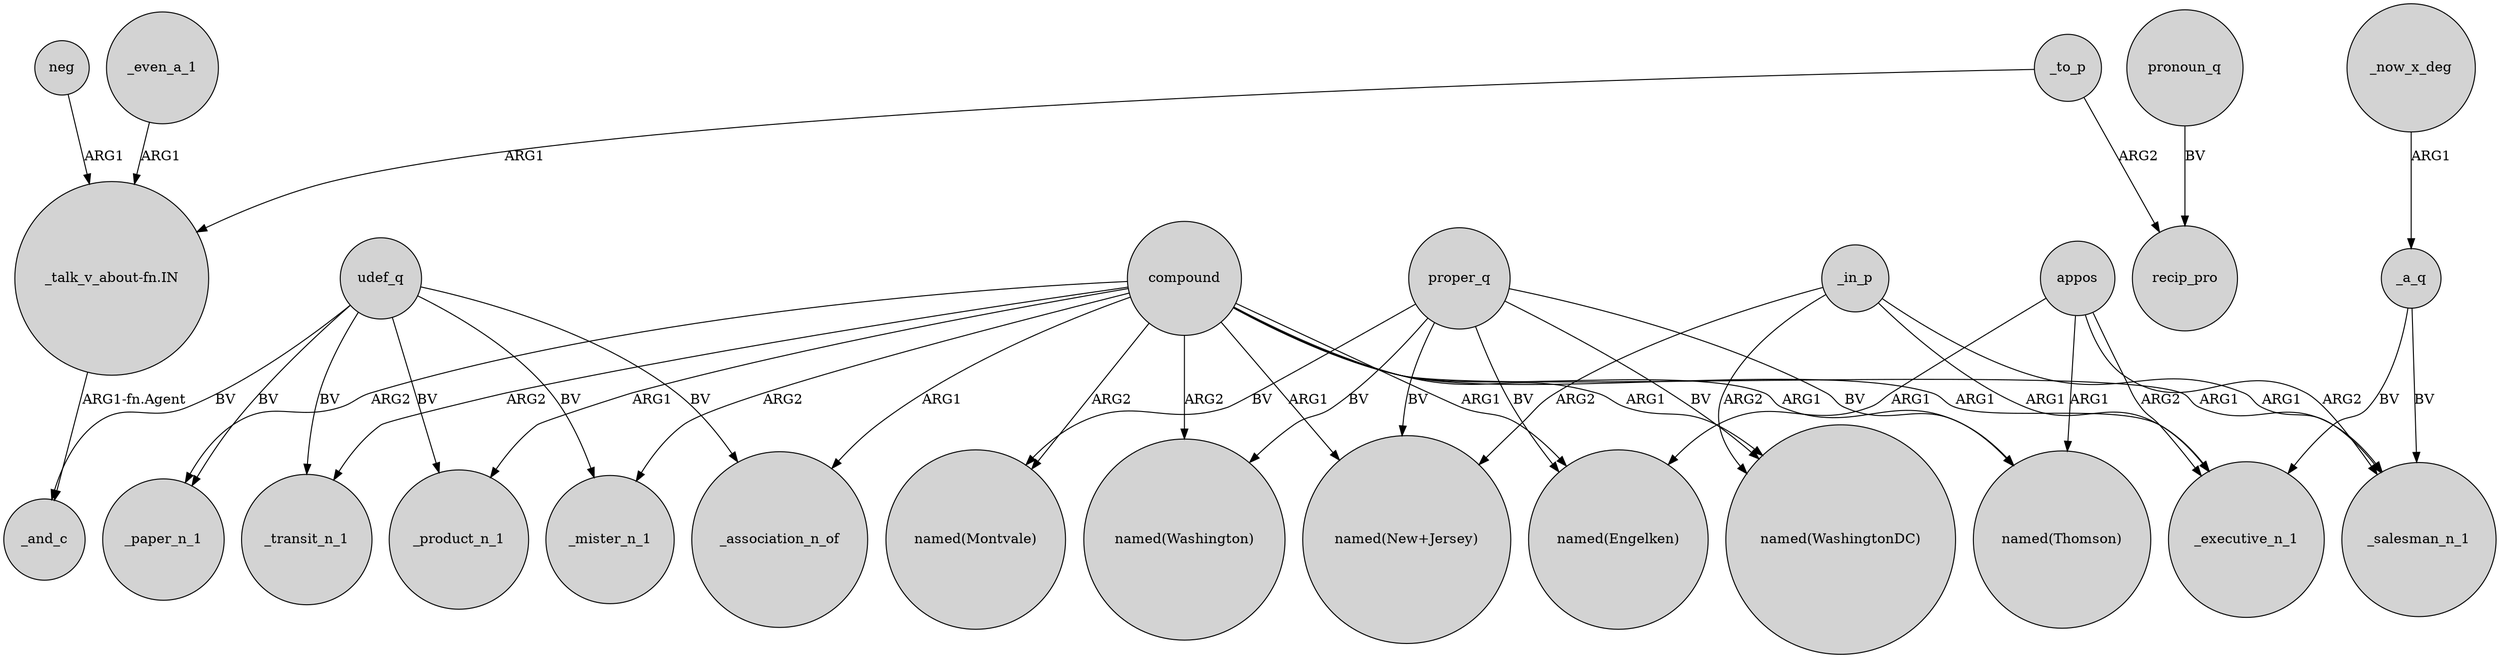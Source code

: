 digraph {
	node [shape=circle style=filled]
	udef_q -> _transit_n_1 [label=BV]
	compound -> _product_n_1 [label=ARG1]
	compound -> "named(Engelken)" [label=ARG1]
	proper_q -> "named(Thomson)" [label=BV]
	_in_p -> _executive_n_1 [label=ARG1]
	appos -> "named(Thomson)" [label=ARG1]
	compound -> _mister_n_1 [label=ARG2]
	_in_p -> "named(WashingtonDC)" [label=ARG2]
	appos -> _executive_n_1 [label=ARG2]
	proper_q -> "named(New+Jersey)" [label=BV]
	compound -> "named(WashingtonDC)" [label=ARG1]
	compound -> _executive_n_1 [label=ARG1]
	_to_p -> "_talk_v_about-fn.IN" [label=ARG1]
	udef_q -> _mister_n_1 [label=BV]
	proper_q -> "named(WashingtonDC)" [label=BV]
	_in_p -> "named(New+Jersey)" [label=ARG2]
	compound -> "named(Thomson)" [label=ARG1]
	proper_q -> "named(Montvale)" [label=BV]
	proper_q -> "named(Washington)" [label=BV]
	_a_q -> _salesman_n_1 [label=BV]
	pronoun_q -> recip_pro [label=BV]
	udef_q -> _association_n_of [label=BV]
	compound -> _paper_n_1 [label=ARG2]
	proper_q -> "named(Engelken)" [label=BV]
	appos -> "named(Engelken)" [label=ARG1]
	appos -> _salesman_n_1 [label=ARG2]
	compound -> _salesman_n_1 [label=ARG1]
	compound -> "named(New+Jersey)" [label=ARG1]
	neg -> "_talk_v_about-fn.IN" [label=ARG1]
	compound -> "named(Montvale)" [label=ARG2]
	udef_q -> _paper_n_1 [label=BV]
	udef_q -> _product_n_1 [label=BV]
	_in_p -> _salesman_n_1 [label=ARG1]
	compound -> "named(Washington)" [label=ARG2]
	"_talk_v_about-fn.IN" -> _and_c [label="ARG1-fn.Agent"]
	_now_x_deg -> _a_q [label=ARG1]
	_a_q -> _executive_n_1 [label=BV]
	udef_q -> _and_c [label=BV]
	_to_p -> recip_pro [label=ARG2]
	compound -> _association_n_of [label=ARG1]
	_even_a_1 -> "_talk_v_about-fn.IN" [label=ARG1]
	compound -> _transit_n_1 [label=ARG2]
}
